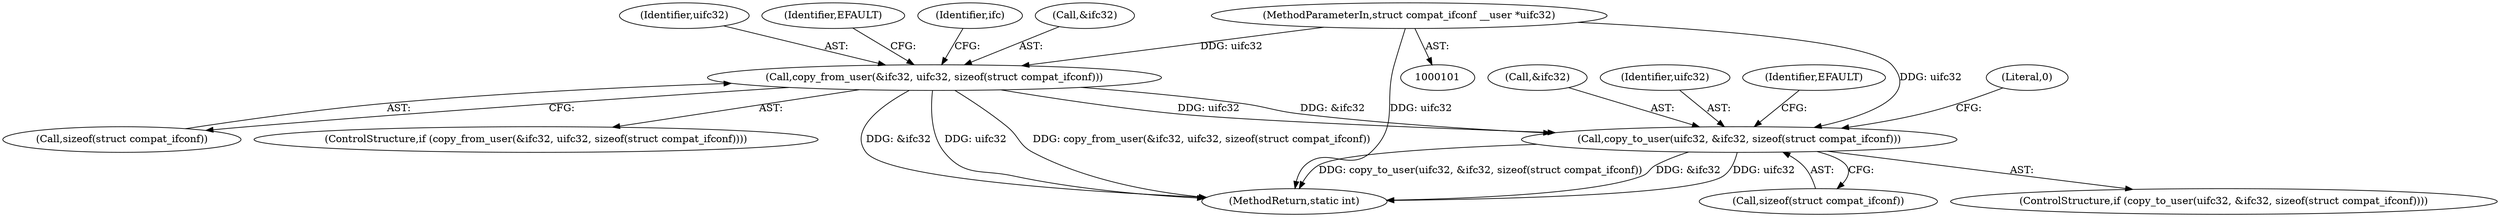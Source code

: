 digraph "0_linux_43da5f2e0d0c69ded3d51907d9552310a6b545e8@API" {
"1000348" [label="(Call,copy_to_user(uifc32, &ifc32, sizeof(struct compat_ifconf)))"];
"1000114" [label="(Call,copy_from_user(&ifc32, uifc32, sizeof(struct compat_ifconf)))"];
"1000103" [label="(MethodParameterIn,struct compat_ifconf __user *uifc32)"];
"1000358" [label="(Literal,0)"];
"1000113" [label="(ControlStructure,if (copy_from_user(&ifc32, uifc32, sizeof(struct compat_ifconf))))"];
"1000125" [label="(Identifier,ifc)"];
"1000350" [label="(Call,&ifc32)"];
"1000115" [label="(Call,&ifc32)"];
"1000117" [label="(Identifier,uifc32)"];
"1000349" [label="(Identifier,uifc32)"];
"1000122" [label="(Identifier,EFAULT)"];
"1000352" [label="(Call,sizeof(struct compat_ifconf))"];
"1000103" [label="(MethodParameterIn,struct compat_ifconf __user *uifc32)"];
"1000359" [label="(MethodReturn,static int)"];
"1000356" [label="(Identifier,EFAULT)"];
"1000348" [label="(Call,copy_to_user(uifc32, &ifc32, sizeof(struct compat_ifconf)))"];
"1000347" [label="(ControlStructure,if (copy_to_user(uifc32, &ifc32, sizeof(struct compat_ifconf))))"];
"1000114" [label="(Call,copy_from_user(&ifc32, uifc32, sizeof(struct compat_ifconf)))"];
"1000118" [label="(Call,sizeof(struct compat_ifconf))"];
"1000348" -> "1000347"  [label="AST: "];
"1000348" -> "1000352"  [label="CFG: "];
"1000349" -> "1000348"  [label="AST: "];
"1000350" -> "1000348"  [label="AST: "];
"1000352" -> "1000348"  [label="AST: "];
"1000356" -> "1000348"  [label="CFG: "];
"1000358" -> "1000348"  [label="CFG: "];
"1000348" -> "1000359"  [label="DDG: uifc32"];
"1000348" -> "1000359"  [label="DDG: copy_to_user(uifc32, &ifc32, sizeof(struct compat_ifconf))"];
"1000348" -> "1000359"  [label="DDG: &ifc32"];
"1000114" -> "1000348"  [label="DDG: uifc32"];
"1000114" -> "1000348"  [label="DDG: &ifc32"];
"1000103" -> "1000348"  [label="DDG: uifc32"];
"1000114" -> "1000113"  [label="AST: "];
"1000114" -> "1000118"  [label="CFG: "];
"1000115" -> "1000114"  [label="AST: "];
"1000117" -> "1000114"  [label="AST: "];
"1000118" -> "1000114"  [label="AST: "];
"1000122" -> "1000114"  [label="CFG: "];
"1000125" -> "1000114"  [label="CFG: "];
"1000114" -> "1000359"  [label="DDG: uifc32"];
"1000114" -> "1000359"  [label="DDG: copy_from_user(&ifc32, uifc32, sizeof(struct compat_ifconf))"];
"1000114" -> "1000359"  [label="DDG: &ifc32"];
"1000103" -> "1000114"  [label="DDG: uifc32"];
"1000103" -> "1000101"  [label="AST: "];
"1000103" -> "1000359"  [label="DDG: uifc32"];
}
